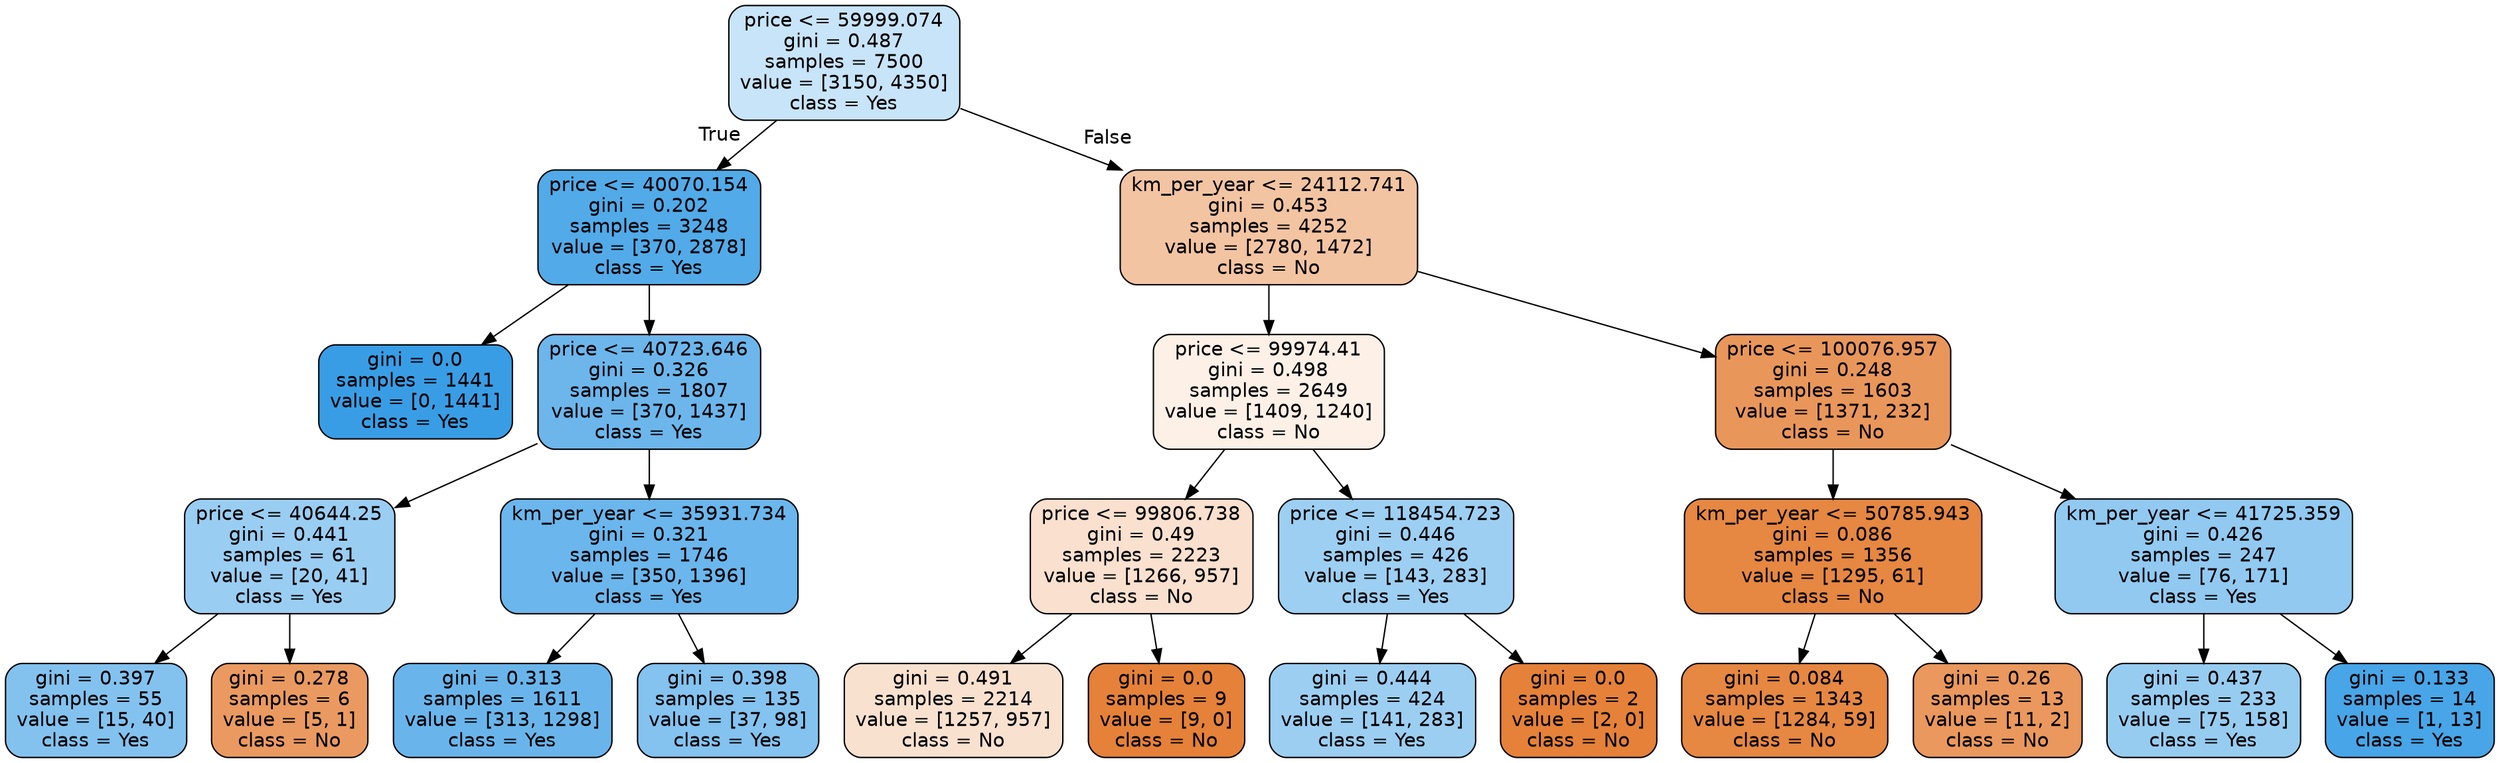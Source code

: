 digraph Tree {
node [shape=box, style="filled, rounded", color="black", fontname=helvetica] ;
edge [fontname=helvetica] ;
0 [label="price <= 59999.074\ngini = 0.487\nsamples = 7500\nvalue = [3150, 4350]\nclass = Yes", fillcolor="#c8e4f8"] ;
1 [label="price <= 40070.154\ngini = 0.202\nsamples = 3248\nvalue = [370, 2878]\nclass = Yes", fillcolor="#52aae8"] ;
0 -> 1 [labeldistance=2.5, labelangle=45, headlabel="True"] ;
2 [label="gini = 0.0\nsamples = 1441\nvalue = [0, 1441]\nclass = Yes", fillcolor="#399de5"] ;
1 -> 2 ;
3 [label="price <= 40723.646\ngini = 0.326\nsamples = 1807\nvalue = [370, 1437]\nclass = Yes", fillcolor="#6cb6ec"] ;
1 -> 3 ;
4 [label="price <= 40644.25\ngini = 0.441\nsamples = 61\nvalue = [20, 41]\nclass = Yes", fillcolor="#9acdf2"] ;
3 -> 4 ;
5 [label="gini = 0.397\nsamples = 55\nvalue = [15, 40]\nclass = Yes", fillcolor="#83c2ef"] ;
4 -> 5 ;
6 [label="gini = 0.278\nsamples = 6\nvalue = [5, 1]\nclass = No", fillcolor="#ea9a61"] ;
4 -> 6 ;
7 [label="km_per_year <= 35931.734\ngini = 0.321\nsamples = 1746\nvalue = [350, 1396]\nclass = Yes", fillcolor="#6bb6ec"] ;
3 -> 7 ;
8 [label="gini = 0.313\nsamples = 1611\nvalue = [313, 1298]\nclass = Yes", fillcolor="#69b5eb"] ;
7 -> 8 ;
9 [label="gini = 0.398\nsamples = 135\nvalue = [37, 98]\nclass = Yes", fillcolor="#84c2ef"] ;
7 -> 9 ;
10 [label="km_per_year <= 24112.741\ngini = 0.453\nsamples = 4252\nvalue = [2780, 1472]\nclass = No", fillcolor="#f3c4a2"] ;
0 -> 10 [labeldistance=2.5, labelangle=-45, headlabel="False"] ;
11 [label="price <= 99974.41\ngini = 0.498\nsamples = 2649\nvalue = [1409, 1240]\nclass = No", fillcolor="#fcf0e7"] ;
10 -> 11 ;
12 [label="price <= 99806.738\ngini = 0.49\nsamples = 2223\nvalue = [1266, 957]\nclass = No", fillcolor="#f9e0cf"] ;
11 -> 12 ;
13 [label="gini = 0.491\nsamples = 2214\nvalue = [1257, 957]\nclass = No", fillcolor="#f9e1d0"] ;
12 -> 13 ;
14 [label="gini = 0.0\nsamples = 9\nvalue = [9, 0]\nclass = No", fillcolor="#e58139"] ;
12 -> 14 ;
15 [label="price <= 118454.723\ngini = 0.446\nsamples = 426\nvalue = [143, 283]\nclass = Yes", fillcolor="#9dcff2"] ;
11 -> 15 ;
16 [label="gini = 0.444\nsamples = 424\nvalue = [141, 283]\nclass = Yes", fillcolor="#9ccef2"] ;
15 -> 16 ;
17 [label="gini = 0.0\nsamples = 2\nvalue = [2, 0]\nclass = No", fillcolor="#e58139"] ;
15 -> 17 ;
18 [label="price <= 100076.957\ngini = 0.248\nsamples = 1603\nvalue = [1371, 232]\nclass = No", fillcolor="#e9965b"] ;
10 -> 18 ;
19 [label="km_per_year <= 50785.943\ngini = 0.086\nsamples = 1356\nvalue = [1295, 61]\nclass = No", fillcolor="#e68742"] ;
18 -> 19 ;
20 [label="gini = 0.084\nsamples = 1343\nvalue = [1284, 59]\nclass = No", fillcolor="#e68742"] ;
19 -> 20 ;
21 [label="gini = 0.26\nsamples = 13\nvalue = [11, 2]\nclass = No", fillcolor="#ea985d"] ;
19 -> 21 ;
22 [label="km_per_year <= 41725.359\ngini = 0.426\nsamples = 247\nvalue = [76, 171]\nclass = Yes", fillcolor="#91c9f1"] ;
18 -> 22 ;
23 [label="gini = 0.437\nsamples = 233\nvalue = [75, 158]\nclass = Yes", fillcolor="#97ccf1"] ;
22 -> 23 ;
24 [label="gini = 0.133\nsamples = 14\nvalue = [1, 13]\nclass = Yes", fillcolor="#48a5e7"] ;
22 -> 24 ;
}

